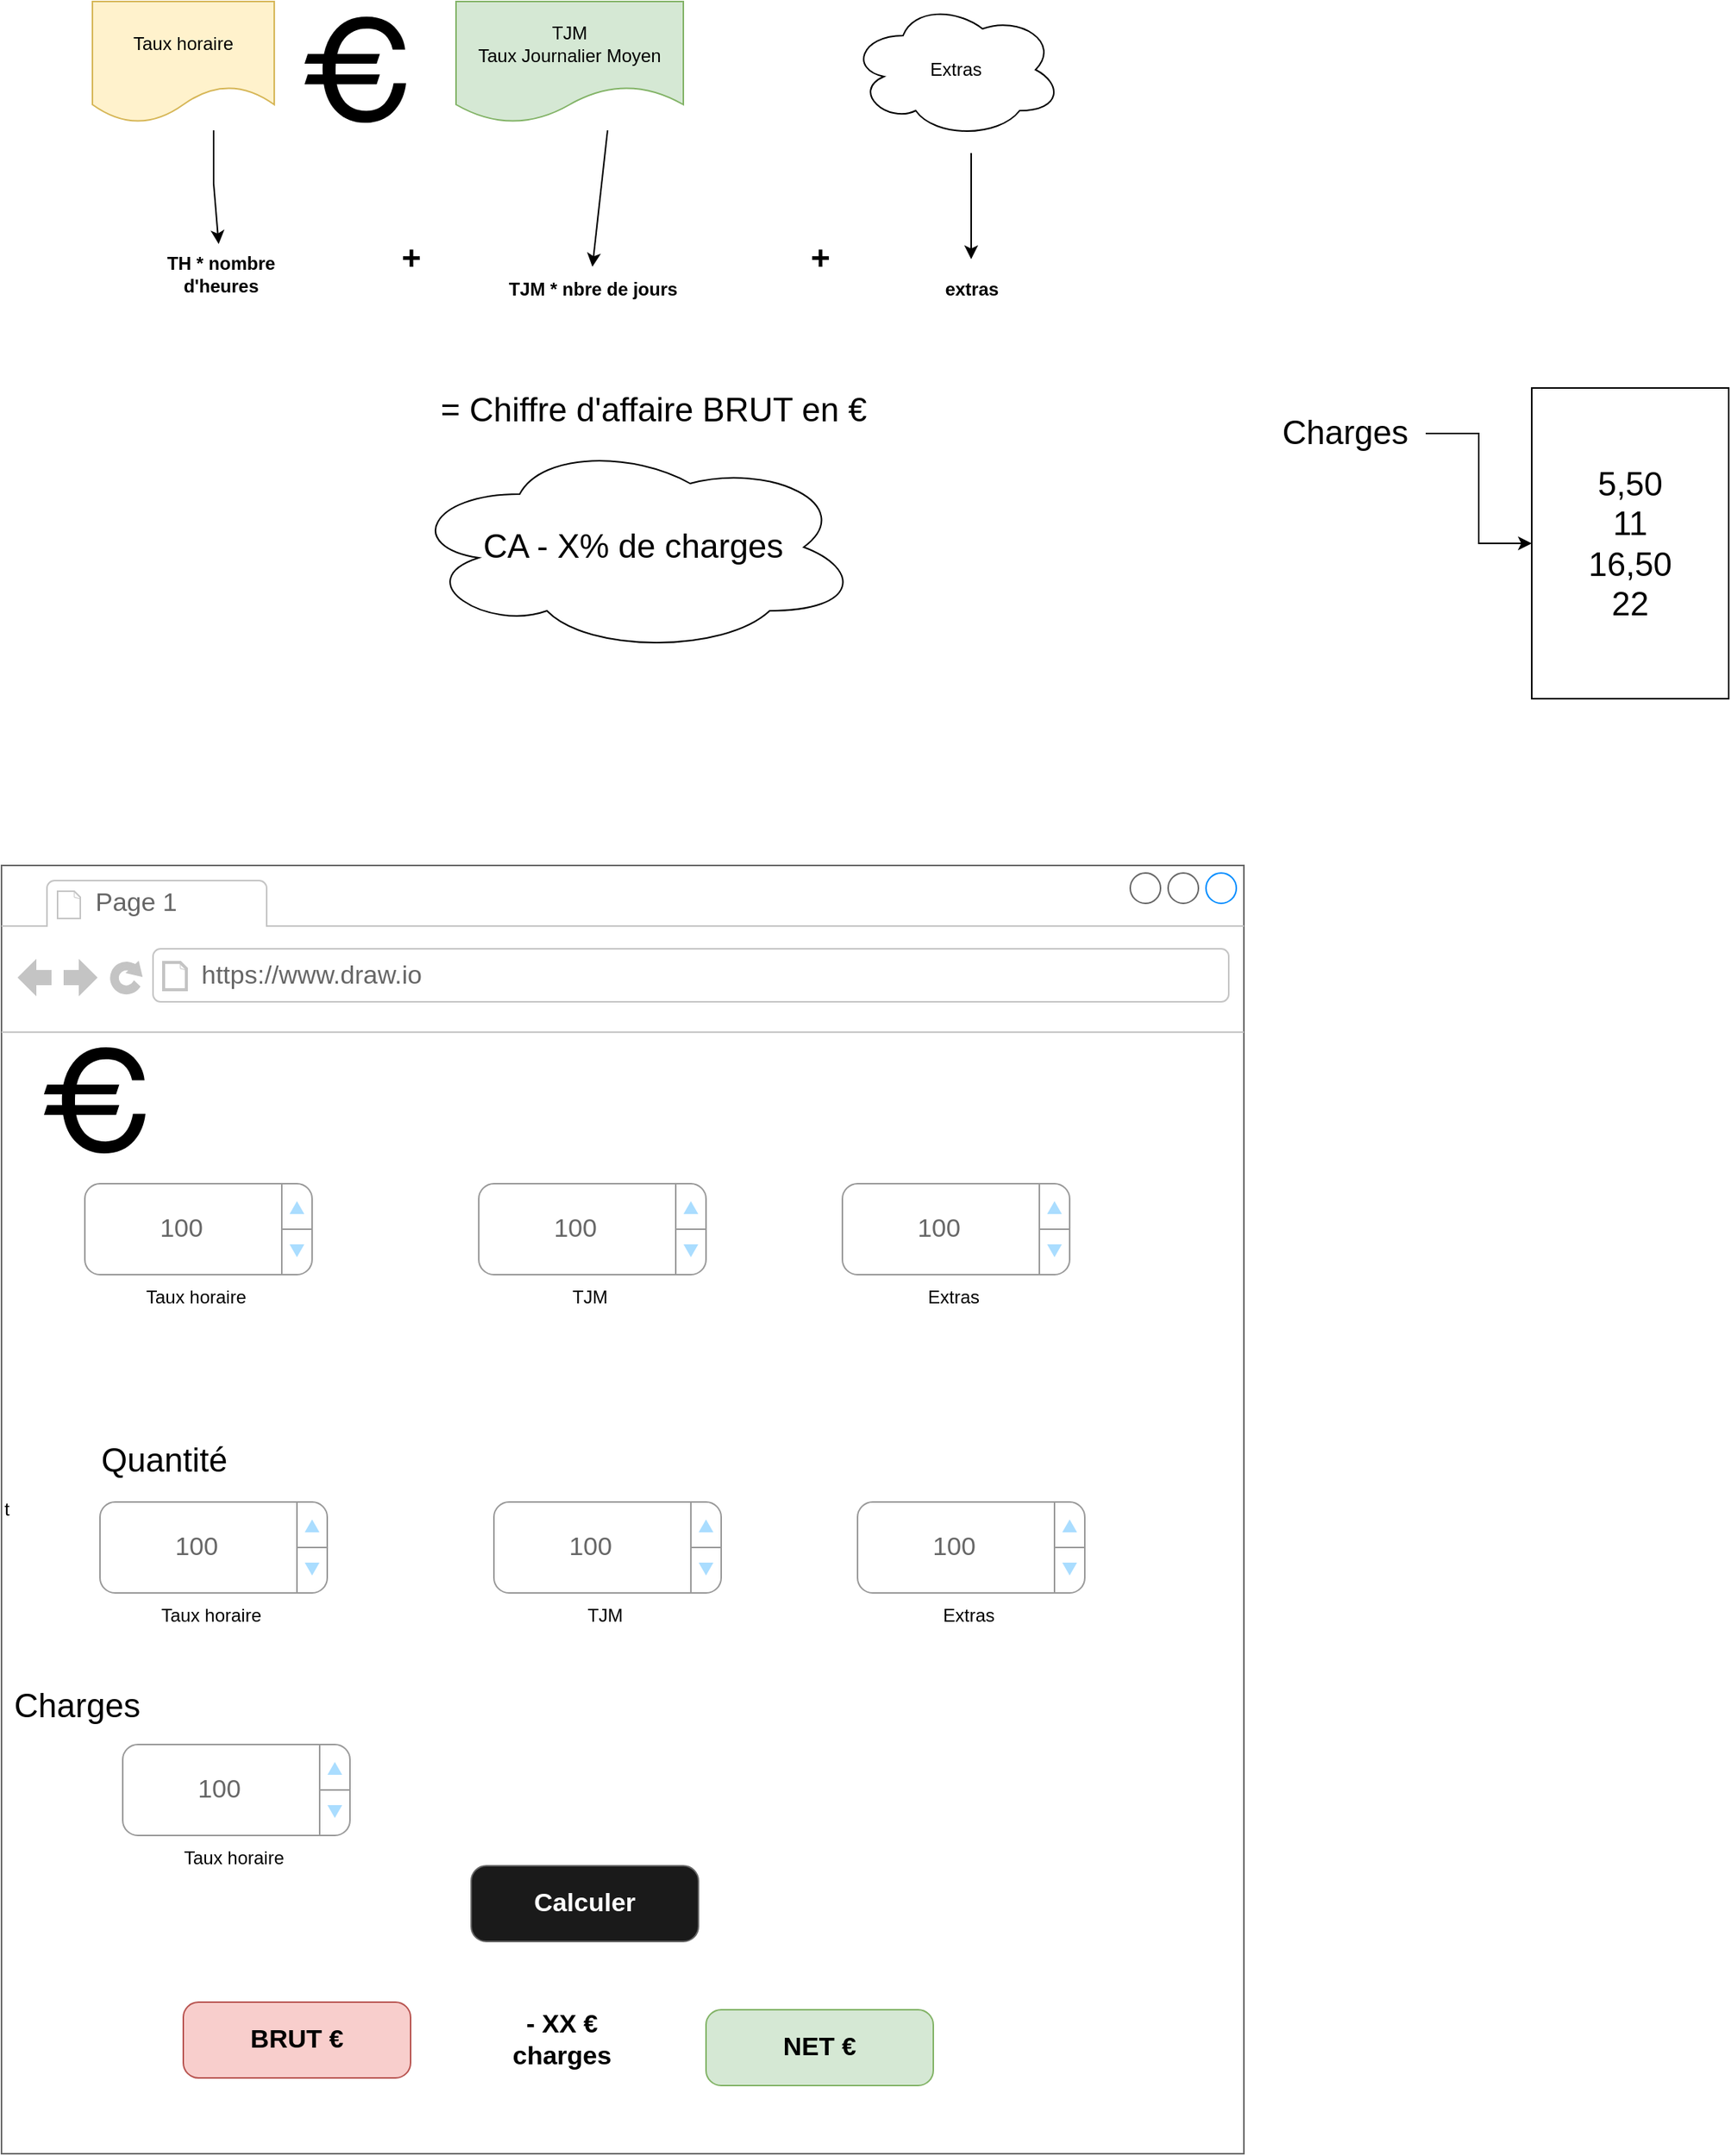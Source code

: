 <mxfile version="20.5.3" type="device"><diagram id="9gGpwwAd695JpHQVynI0" name="Page-1"><mxGraphModel dx="2249" dy="1923" grid="1" gridSize="10" guides="1" tooltips="1" connect="1" arrows="1" fold="1" page="1" pageScale="1" pageWidth="827" pageHeight="1169" math="0" shadow="0"><root><mxCell id="0"/><mxCell id="1" parent="0"/><mxCell id="P27SNZRKPKSdWg2VBxq6-2" value="t" style="strokeWidth=1;shadow=0;dashed=0;align=left;html=1;shape=mxgraph.mockup.containers.browserWindow;rSize=0;strokeColor=#666666;strokeColor2=#008cff;strokeColor3=#c4c4c4;mainText=,;recursiveResize=0;" vertex="1" parent="1"><mxGeometry x="-20" y="350" width="820" height="850" as="geometry"/></mxCell><mxCell id="P27SNZRKPKSdWg2VBxq6-3" value="Page 1" style="strokeWidth=1;shadow=0;dashed=0;align=center;html=1;shape=mxgraph.mockup.containers.anchor;fontSize=17;fontColor=#666666;align=left;" vertex="1" parent="P27SNZRKPKSdWg2VBxq6-2"><mxGeometry x="60" y="12" width="110" height="26" as="geometry"/></mxCell><mxCell id="P27SNZRKPKSdWg2VBxq6-4" value="https://www.draw.io" style="strokeWidth=1;shadow=0;dashed=0;align=center;html=1;shape=mxgraph.mockup.containers.anchor;rSize=0;fontSize=17;fontColor=#666666;align=left;" vertex="1" parent="P27SNZRKPKSdWg2VBxq6-2"><mxGeometry x="130" y="60" width="250" height="26" as="geometry"/></mxCell><mxCell id="P27SNZRKPKSdWg2VBxq6-5" value="&lt;table cellpadding=&quot;0&quot; cellspacing=&quot;0&quot; style=&quot;width:100%;height:100%;&quot;&gt;&lt;tr&gt;&lt;td style=&quot;width:85%&quot;&gt;100&lt;/td&gt;&lt;td style=&quot;width:15%&quot;&gt;&lt;/td&gt;&lt;/tr&gt;&lt;/table&gt;" style="strokeWidth=1;shadow=0;dashed=0;align=center;html=1;shape=mxgraph.mockup.forms.spinner;strokeColor=#999999;spinLayout=right;spinStyle=normal;adjStyle=triangle;fillColor=#aaddff;fontSize=17;fontColor=#666666;mainText=;html=1;overflow=fill;" vertex="1" parent="P27SNZRKPKSdWg2VBxq6-2"><mxGeometry x="55" y="210" width="150" height="60" as="geometry"/></mxCell><mxCell id="P27SNZRKPKSdWg2VBxq6-11" value="Taux horaire" style="text;html=1;strokeColor=none;fillColor=none;align=center;verticalAlign=middle;whiteSpace=wrap;rounded=0;" vertex="1" parent="P27SNZRKPKSdWg2VBxq6-2"><mxGeometry x="90" y="270" width="77" height="30" as="geometry"/></mxCell><mxCell id="P27SNZRKPKSdWg2VBxq6-12" value="" style="shape=mxgraph.signs.travel.euro;html=1;pointerEvents=1;fillColor=#000000;strokeColor=none;verticalLabelPosition=bottom;verticalAlign=top;align=center;" vertex="1" parent="P27SNZRKPKSdWg2VBxq6-2"><mxGeometry x="28" y="120" width="67" height="70" as="geometry"/></mxCell><mxCell id="P27SNZRKPKSdWg2VBxq6-33" value="&lt;table cellpadding=&quot;0&quot; cellspacing=&quot;0&quot; style=&quot;width:100%;height:100%;&quot;&gt;&lt;tr&gt;&lt;td style=&quot;width:85%&quot;&gt;100&lt;/td&gt;&lt;td style=&quot;width:15%&quot;&gt;&lt;/td&gt;&lt;/tr&gt;&lt;/table&gt;" style="strokeWidth=1;shadow=0;dashed=0;align=center;html=1;shape=mxgraph.mockup.forms.spinner;strokeColor=#999999;spinLayout=right;spinStyle=normal;adjStyle=triangle;fillColor=#aaddff;fontSize=17;fontColor=#666666;mainText=;html=1;overflow=fill;" vertex="1" parent="P27SNZRKPKSdWg2VBxq6-2"><mxGeometry x="315" y="210" width="150" height="60" as="geometry"/></mxCell><mxCell id="P27SNZRKPKSdWg2VBxq6-34" value="TJM" style="text;html=1;strokeColor=none;fillColor=none;align=center;verticalAlign=middle;whiteSpace=wrap;rounded=0;" vertex="1" parent="P27SNZRKPKSdWg2VBxq6-2"><mxGeometry x="350" y="270" width="77" height="30" as="geometry"/></mxCell><mxCell id="P27SNZRKPKSdWg2VBxq6-35" value="&lt;table cellpadding=&quot;0&quot; cellspacing=&quot;0&quot; style=&quot;width:100%;height:100%;&quot;&gt;&lt;tr&gt;&lt;td style=&quot;width:85%&quot;&gt;100&lt;/td&gt;&lt;td style=&quot;width:15%&quot;&gt;&lt;/td&gt;&lt;/tr&gt;&lt;/table&gt;" style="strokeWidth=1;shadow=0;dashed=0;align=center;html=1;shape=mxgraph.mockup.forms.spinner;strokeColor=#999999;spinLayout=right;spinStyle=normal;adjStyle=triangle;fillColor=#aaddff;fontSize=17;fontColor=#666666;mainText=;html=1;overflow=fill;" vertex="1" parent="P27SNZRKPKSdWg2VBxq6-2"><mxGeometry x="555" y="210" width="150" height="60" as="geometry"/></mxCell><mxCell id="P27SNZRKPKSdWg2VBxq6-36" value="Extras" style="text;html=1;strokeColor=none;fillColor=none;align=center;verticalAlign=middle;whiteSpace=wrap;rounded=0;" vertex="1" parent="P27SNZRKPKSdWg2VBxq6-2"><mxGeometry x="590" y="270" width="77" height="30" as="geometry"/></mxCell><mxCell id="P27SNZRKPKSdWg2VBxq6-37" value="Quantité" style="text;html=1;strokeColor=none;fillColor=none;align=center;verticalAlign=middle;whiteSpace=wrap;rounded=0;fontSize=22;" vertex="1" parent="P27SNZRKPKSdWg2VBxq6-2"><mxGeometry x="55" y="375" width="105" height="35" as="geometry"/></mxCell><mxCell id="P27SNZRKPKSdWg2VBxq6-38" value="&lt;table cellpadding=&quot;0&quot; cellspacing=&quot;0&quot; style=&quot;width:100%;height:100%;&quot;&gt;&lt;tr&gt;&lt;td style=&quot;width:85%&quot;&gt;100&lt;/td&gt;&lt;td style=&quot;width:15%&quot;&gt;&lt;/td&gt;&lt;/tr&gt;&lt;/table&gt;" style="strokeWidth=1;shadow=0;dashed=0;align=center;html=1;shape=mxgraph.mockup.forms.spinner;strokeColor=#999999;spinLayout=right;spinStyle=normal;adjStyle=triangle;fillColor=#aaddff;fontSize=17;fontColor=#666666;mainText=;html=1;overflow=fill;" vertex="1" parent="P27SNZRKPKSdWg2VBxq6-2"><mxGeometry x="65" y="420" width="150" height="60" as="geometry"/></mxCell><mxCell id="P27SNZRKPKSdWg2VBxq6-39" value="Taux horaire" style="text;html=1;strokeColor=none;fillColor=none;align=center;verticalAlign=middle;whiteSpace=wrap;rounded=0;" vertex="1" parent="P27SNZRKPKSdWg2VBxq6-2"><mxGeometry x="100" y="480" width="77" height="30" as="geometry"/></mxCell><mxCell id="P27SNZRKPKSdWg2VBxq6-40" value="&lt;table cellpadding=&quot;0&quot; cellspacing=&quot;0&quot; style=&quot;width:100%;height:100%;&quot;&gt;&lt;tr&gt;&lt;td style=&quot;width:85%&quot;&gt;100&lt;/td&gt;&lt;td style=&quot;width:15%&quot;&gt;&lt;/td&gt;&lt;/tr&gt;&lt;/table&gt;" style="strokeWidth=1;shadow=0;dashed=0;align=center;html=1;shape=mxgraph.mockup.forms.spinner;strokeColor=#999999;spinLayout=right;spinStyle=normal;adjStyle=triangle;fillColor=#aaddff;fontSize=17;fontColor=#666666;mainText=;html=1;overflow=fill;" vertex="1" parent="P27SNZRKPKSdWg2VBxq6-2"><mxGeometry x="325" y="420" width="150" height="60" as="geometry"/></mxCell><mxCell id="P27SNZRKPKSdWg2VBxq6-41" value="TJM" style="text;html=1;strokeColor=none;fillColor=none;align=center;verticalAlign=middle;whiteSpace=wrap;rounded=0;" vertex="1" parent="P27SNZRKPKSdWg2VBxq6-2"><mxGeometry x="360" y="480" width="77" height="30" as="geometry"/></mxCell><mxCell id="P27SNZRKPKSdWg2VBxq6-42" value="&lt;table cellpadding=&quot;0&quot; cellspacing=&quot;0&quot; style=&quot;width:100%;height:100%;&quot;&gt;&lt;tr&gt;&lt;td style=&quot;width:85%&quot;&gt;100&lt;/td&gt;&lt;td style=&quot;width:15%&quot;&gt;&lt;/td&gt;&lt;/tr&gt;&lt;/table&gt;" style="strokeWidth=1;shadow=0;dashed=0;align=center;html=1;shape=mxgraph.mockup.forms.spinner;strokeColor=#999999;spinLayout=right;spinStyle=normal;adjStyle=triangle;fillColor=#aaddff;fontSize=17;fontColor=#666666;mainText=;html=1;overflow=fill;" vertex="1" parent="P27SNZRKPKSdWg2VBxq6-2"><mxGeometry x="565" y="420" width="150" height="60" as="geometry"/></mxCell><mxCell id="P27SNZRKPKSdWg2VBxq6-43" value="Extras" style="text;html=1;strokeColor=none;fillColor=none;align=center;verticalAlign=middle;whiteSpace=wrap;rounded=0;" vertex="1" parent="P27SNZRKPKSdWg2VBxq6-2"><mxGeometry x="600" y="480" width="77" height="30" as="geometry"/></mxCell><mxCell id="P27SNZRKPKSdWg2VBxq6-44" value="&lt;table cellpadding=&quot;0&quot; cellspacing=&quot;0&quot; style=&quot;width:100%;height:100%;&quot;&gt;&lt;tr&gt;&lt;td style=&quot;width:85%&quot;&gt;100&lt;/td&gt;&lt;td style=&quot;width:15%&quot;&gt;&lt;/td&gt;&lt;/tr&gt;&lt;/table&gt;" style="strokeWidth=1;shadow=0;dashed=0;align=center;html=1;shape=mxgraph.mockup.forms.spinner;strokeColor=#999999;spinLayout=right;spinStyle=normal;adjStyle=triangle;fillColor=#aaddff;fontSize=17;fontColor=#666666;mainText=;html=1;overflow=fill;" vertex="1" parent="P27SNZRKPKSdWg2VBxq6-2"><mxGeometry x="80" y="580" width="150" height="60" as="geometry"/></mxCell><mxCell id="P27SNZRKPKSdWg2VBxq6-45" value="Taux horaire" style="text;html=1;strokeColor=none;fillColor=none;align=center;verticalAlign=middle;whiteSpace=wrap;rounded=0;" vertex="1" parent="P27SNZRKPKSdWg2VBxq6-2"><mxGeometry x="115" y="640" width="77" height="30" as="geometry"/></mxCell><mxCell id="P27SNZRKPKSdWg2VBxq6-51" value="Charges" style="text;html=1;strokeColor=none;fillColor=none;align=center;verticalAlign=middle;whiteSpace=wrap;rounded=0;fontSize=22;" vertex="1" parent="P27SNZRKPKSdWg2VBxq6-2"><mxGeometry x="20" y="540" width="60" height="30" as="geometry"/></mxCell><mxCell id="P27SNZRKPKSdWg2VBxq6-53" value="Calculer" style="strokeWidth=1;shadow=0;dashed=0;align=center;html=1;shape=mxgraph.mockup.buttons.button;strokeColor=#666666;fontColor=#ffffff;mainText=;buttonStyle=round;fontSize=17;fontStyle=1;fillColor=#1A1A1A;whiteSpace=wrap;" vertex="1" parent="P27SNZRKPKSdWg2VBxq6-2"><mxGeometry x="310" y="660" width="150" height="50" as="geometry"/></mxCell><mxCell id="P27SNZRKPKSdWg2VBxq6-54" value="BRUT €" style="strokeWidth=1;shadow=0;dashed=0;align=center;html=1;shape=mxgraph.mockup.buttons.button;strokeColor=#b85450;mainText=;buttonStyle=round;fontSize=17;fontStyle=1;fillColor=#f8cecc;whiteSpace=wrap;" vertex="1" parent="P27SNZRKPKSdWg2VBxq6-2"><mxGeometry x="120" y="750" width="150" height="50" as="geometry"/></mxCell><mxCell id="P27SNZRKPKSdWg2VBxq6-55" value="NET €" style="strokeWidth=1;shadow=0;dashed=0;align=center;html=1;shape=mxgraph.mockup.buttons.button;strokeColor=#82b366;mainText=;buttonStyle=round;fontSize=17;fontStyle=1;fillColor=#d5e8d4;whiteSpace=wrap;" vertex="1" parent="P27SNZRKPKSdWg2VBxq6-2"><mxGeometry x="465" y="755" width="150" height="50" as="geometry"/></mxCell><mxCell id="P27SNZRKPKSdWg2VBxq6-56" value="&lt;b style=&quot;font-size: 17px;&quot;&gt;- XX €&lt;br&gt;charges&lt;/b&gt;" style="text;html=1;strokeColor=none;fillColor=none;align=center;verticalAlign=middle;whiteSpace=wrap;rounded=0;" vertex="1" parent="P27SNZRKPKSdWg2VBxq6-2"><mxGeometry x="315" y="755" width="110" height="40" as="geometry"/></mxCell><mxCell id="P27SNZRKPKSdWg2VBxq6-13" value="Taux horaire" style="shape=document;whiteSpace=wrap;html=1;boundedLbl=1;fillColor=#fff2cc;strokeColor=#d6b656;" vertex="1" parent="1"><mxGeometry x="40" y="-220" width="120" height="80" as="geometry"/></mxCell><mxCell id="P27SNZRKPKSdWg2VBxq6-14" value="TJM&lt;br&gt;Taux Journalier Moyen" style="shape=document;whiteSpace=wrap;html=1;boundedLbl=1;fillColor=#d5e8d4;strokeColor=#82b366;" vertex="1" parent="1"><mxGeometry x="280" y="-220" width="150" height="80" as="geometry"/></mxCell><mxCell id="P27SNZRKPKSdWg2VBxq6-15" value="" style="shape=mxgraph.signs.travel.euro;html=1;pointerEvents=1;fillColor=#000000;strokeColor=none;verticalLabelPosition=bottom;verticalAlign=top;align=center;" vertex="1" parent="1"><mxGeometry x="180" y="-210" width="67" height="70" as="geometry"/></mxCell><mxCell id="P27SNZRKPKSdWg2VBxq6-16" value="" style="endArrow=classic;html=1;rounded=0;" edge="1" parent="1"><mxGeometry width="50" height="50" relative="1" as="geometry"><mxPoint x="380" y="-135" as="sourcePoint"/><mxPoint x="370" y="-45" as="targetPoint"/></mxGeometry></mxCell><mxCell id="P27SNZRKPKSdWg2VBxq6-17" value="" style="endArrow=classic;html=1;rounded=0;" edge="1" parent="1" target="P27SNZRKPKSdWg2VBxq6-18"><mxGeometry width="50" height="50" relative="1" as="geometry"><mxPoint x="120" y="-135" as="sourcePoint"/><mxPoint x="110" y="-45" as="targetPoint"/><Array as="points"><mxPoint x="120" y="-100"/></Array></mxGeometry></mxCell><mxCell id="P27SNZRKPKSdWg2VBxq6-18" value="&lt;b&gt;TH * nombre d'heures&lt;/b&gt;" style="text;html=1;strokeColor=none;fillColor=none;align=center;verticalAlign=middle;whiteSpace=wrap;rounded=0;" vertex="1" parent="1"><mxGeometry x="80" y="-60" width="90" height="40" as="geometry"/></mxCell><mxCell id="P27SNZRKPKSdWg2VBxq6-19" value="&lt;b&gt;TJM * nbre de jours&lt;/b&gt;" style="text;html=1;align=center;verticalAlign=middle;resizable=0;points=[];autosize=1;strokeColor=none;fillColor=none;" vertex="1" parent="1"><mxGeometry x="305" y="-45" width="130" height="30" as="geometry"/></mxCell><mxCell id="P27SNZRKPKSdWg2VBxq6-20" value="Extras" style="ellipse;shape=cloud;whiteSpace=wrap;html=1;" vertex="1" parent="1"><mxGeometry x="540" y="-220" width="140" height="90" as="geometry"/></mxCell><mxCell id="P27SNZRKPKSdWg2VBxq6-22" value="" style="endArrow=classic;html=1;rounded=0;" edge="1" parent="1"><mxGeometry width="50" height="50" relative="1" as="geometry"><mxPoint x="620" y="-120" as="sourcePoint"/><mxPoint x="620" y="-50" as="targetPoint"/></mxGeometry></mxCell><mxCell id="P27SNZRKPKSdWg2VBxq6-23" value="&lt;b&gt;extras&lt;/b&gt;" style="text;html=1;align=center;verticalAlign=middle;resizable=0;points=[];autosize=1;strokeColor=none;fillColor=none;" vertex="1" parent="1"><mxGeometry x="590" y="-45" width="60" height="30" as="geometry"/></mxCell><mxCell id="P27SNZRKPKSdWg2VBxq6-24" value="&lt;b&gt;&lt;font style=&quot;font-size: 22px;&quot;&gt;+&lt;/font&gt;&lt;/b&gt;" style="text;html=1;align=center;verticalAlign=middle;resizable=0;points=[];autosize=1;strokeColor=none;fillColor=none;" vertex="1" parent="1"><mxGeometry x="230" y="-70" width="40" height="40" as="geometry"/></mxCell><mxCell id="P27SNZRKPKSdWg2VBxq6-25" value="&lt;b&gt;&lt;font style=&quot;font-size: 22px;&quot;&gt;+&lt;/font&gt;&lt;/b&gt;" style="text;html=1;align=center;verticalAlign=middle;resizable=0;points=[];autosize=1;strokeColor=none;fillColor=none;" vertex="1" parent="1"><mxGeometry x="500" y="-70" width="40" height="40" as="geometry"/></mxCell><mxCell id="P27SNZRKPKSdWg2VBxq6-26" value="= Chiffre d'affaire BRUT en €" style="text;html=1;align=center;verticalAlign=middle;resizable=0;points=[];autosize=1;strokeColor=none;fillColor=none;fontSize=22;" vertex="1" parent="1"><mxGeometry x="260" y="30" width="300" height="40" as="geometry"/></mxCell><mxCell id="P27SNZRKPKSdWg2VBxq6-27" value="CA - X% de charges" style="ellipse;shape=cloud;whiteSpace=wrap;html=1;fontSize=22;" vertex="1" parent="1"><mxGeometry x="247" y="70" width="300" height="140" as="geometry"/></mxCell><mxCell id="P27SNZRKPKSdWg2VBxq6-32" value="" style="edgeStyle=orthogonalEdgeStyle;rounded=0;orthogonalLoop=1;jettySize=auto;html=1;fontSize=22;" edge="1" parent="1" source="P27SNZRKPKSdWg2VBxq6-28" target="P27SNZRKPKSdWg2VBxq6-31"><mxGeometry relative="1" as="geometry"/></mxCell><mxCell id="P27SNZRKPKSdWg2VBxq6-28" value="Charges&amp;nbsp;" style="text;html=1;strokeColor=none;fillColor=none;align=center;verticalAlign=middle;whiteSpace=wrap;rounded=0;fontSize=22;" vertex="1" parent="1"><mxGeometry x="820" y="50" width="100" height="30" as="geometry"/></mxCell><mxCell id="P27SNZRKPKSdWg2VBxq6-31" value="5,50&lt;br&gt;11&lt;br&gt;16,50&lt;br&gt;22" style="whiteSpace=wrap;html=1;fontSize=22;" vertex="1" parent="1"><mxGeometry x="990" y="35" width="130" height="205" as="geometry"/></mxCell></root></mxGraphModel></diagram></mxfile>